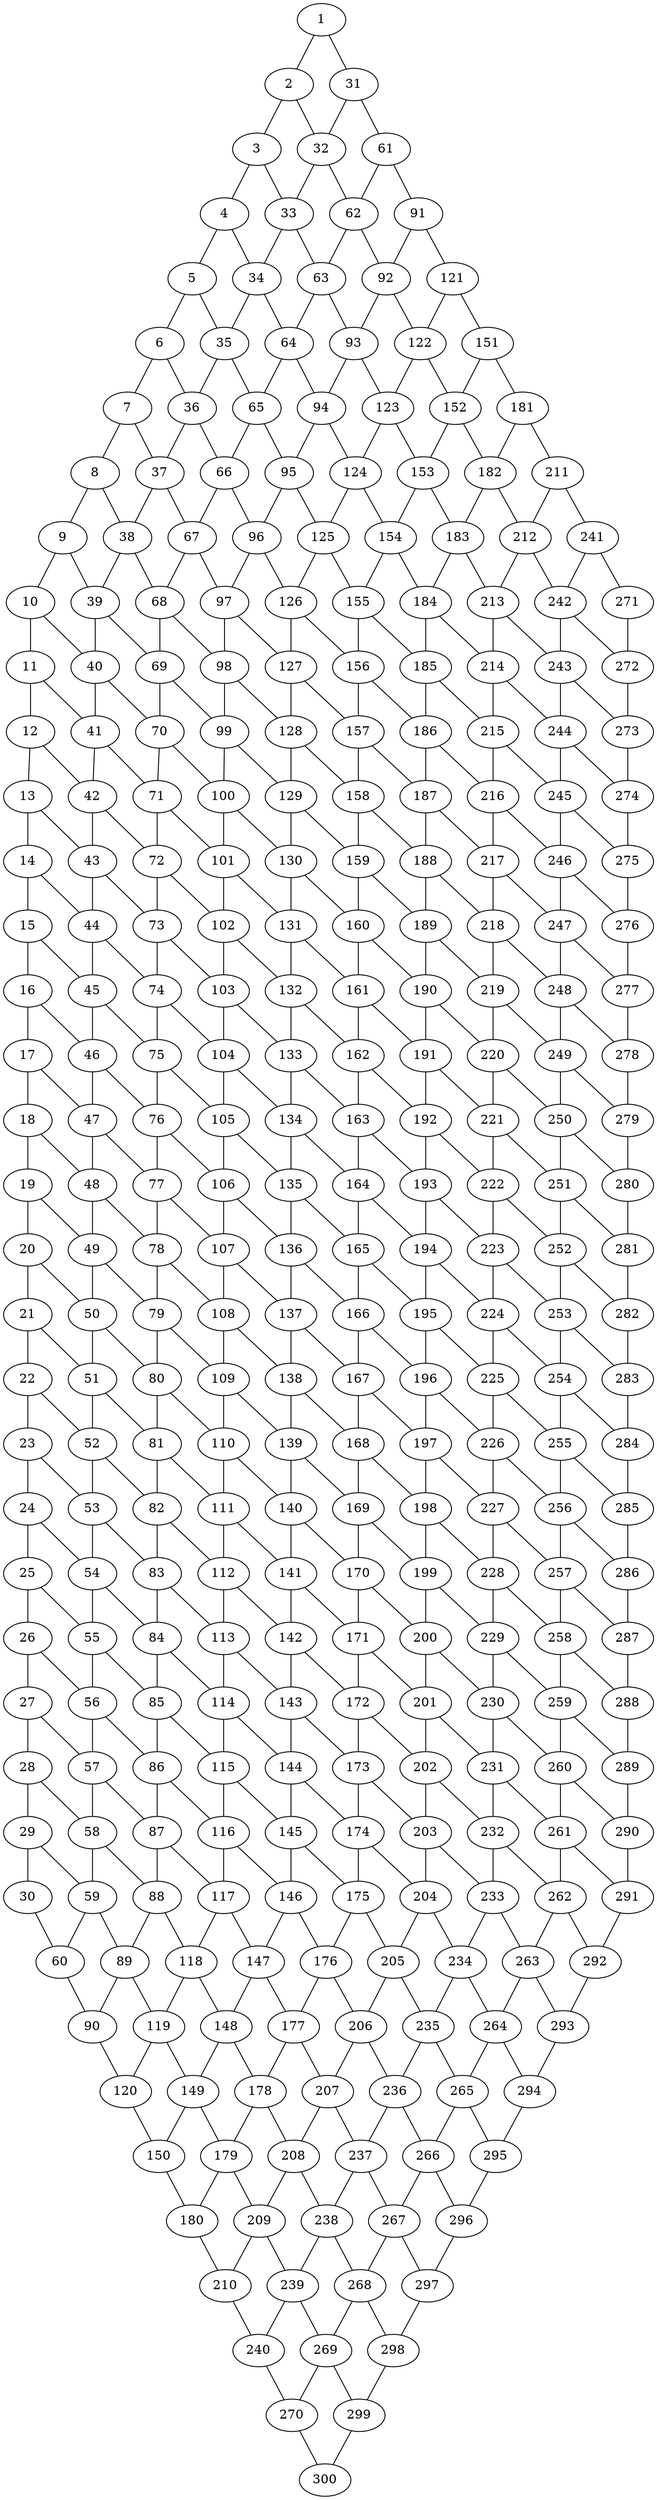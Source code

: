 graph grafoMalla{
1--2
1--31
2--3
2--32
3--4
3--33
4--5
4--34
5--6
5--35
6--7
6--36
7--8
7--37
8--9
8--38
9--10
9--39
10--11
10--40
11--12
11--41
12--13
12--42
13--14
13--43
14--15
14--44
15--16
15--45
16--17
16--46
17--18
17--47
18--19
18--48
19--20
19--49
20--21
20--50
21--22
21--51
22--23
22--52
23--24
23--53
24--25
24--54
25--26
25--55
26--27
26--56
27--28
27--57
28--29
28--58
29--30
29--59
30--60
31--32
31--61
32--33
32--62
33--34
33--63
34--35
34--64
35--36
35--65
36--37
36--66
37--38
37--67
38--39
38--68
39--40
39--69
40--41
40--70
41--42
41--71
42--43
42--72
43--44
43--73
44--45
44--74
45--46
45--75
46--47
46--76
47--48
47--77
48--49
48--78
49--50
49--79
50--51
50--80
51--52
51--81
52--53
52--82
53--54
53--83
54--55
54--84
55--56
55--85
56--57
56--86
57--58
57--87
58--59
58--88
59--60
59--89
60--90
61--62
61--91
62--63
62--92
63--64
63--93
64--65
64--94
65--66
65--95
66--67
66--96
67--68
67--97
68--69
68--98
69--70
69--99
70--71
70--100
71--72
71--101
72--73
72--102
73--74
73--103
74--75
74--104
75--76
75--105
76--77
76--106
77--78
77--107
78--79
78--108
79--80
79--109
80--81
80--110
81--82
81--111
82--83
82--112
83--84
83--113
84--85
84--114
85--86
85--115
86--87
86--116
87--88
87--117
88--89
88--118
89--90
89--119
90--120
91--92
91--121
92--93
92--122
93--94
93--123
94--95
94--124
95--96
95--125
96--97
96--126
97--98
97--127
98--99
98--128
99--100
99--129
100--101
100--130
101--102
101--131
102--103
102--132
103--104
103--133
104--105
104--134
105--106
105--135
106--107
106--136
107--108
107--137
108--109
108--138
109--110
109--139
110--111
110--140
111--112
111--141
112--113
112--142
113--114
113--143
114--115
114--144
115--116
115--145
116--117
116--146
117--118
117--147
118--119
118--148
119--120
119--149
120--150
121--122
121--151
122--123
122--152
123--124
123--153
124--125
124--154
125--126
125--155
126--127
126--156
127--128
127--157
128--129
128--158
129--130
129--159
130--131
130--160
131--132
131--161
132--133
132--162
133--134
133--163
134--135
134--164
135--136
135--165
136--137
136--166
137--138
137--167
138--139
138--168
139--140
139--169
140--141
140--170
141--142
141--171
142--143
142--172
143--144
143--173
144--145
144--174
145--146
145--175
146--147
146--176
147--148
147--177
148--149
148--178
149--150
149--179
150--180
151--152
151--181
152--153
152--182
153--154
153--183
154--155
154--184
155--156
155--185
156--157
156--186
157--158
157--187
158--159
158--188
159--160
159--189
160--161
160--190
161--162
161--191
162--163
162--192
163--164
163--193
164--165
164--194
165--166
165--195
166--167
166--196
167--168
167--197
168--169
168--198
169--170
169--199
170--171
170--200
171--172
171--201
172--173
172--202
173--174
173--203
174--175
174--204
175--176
175--205
176--177
176--206
177--178
177--207
178--179
178--208
179--180
179--209
180--210
181--182
181--211
182--183
182--212
183--184
183--213
184--185
184--214
185--186
185--215
186--187
186--216
187--188
187--217
188--189
188--218
189--190
189--219
190--191
190--220
191--192
191--221
192--193
192--222
193--194
193--223
194--195
194--224
195--196
195--225
196--197
196--226
197--198
197--227
198--199
198--228
199--200
199--229
200--201
200--230
201--202
201--231
202--203
202--232
203--204
203--233
204--205
204--234
205--206
205--235
206--207
206--236
207--208
207--237
208--209
208--238
209--210
209--239
210--240
211--212
211--241
212--213
212--242
213--214
213--243
214--215
214--244
215--216
215--245
216--217
216--246
217--218
217--247
218--219
218--248
219--220
219--249
220--221
220--250
221--222
221--251
222--223
222--252
223--224
223--253
224--225
224--254
225--226
225--255
226--227
226--256
227--228
227--257
228--229
228--258
229--230
229--259
230--231
230--260
231--232
231--261
232--233
232--262
233--234
233--263
234--235
234--264
235--236
235--265
236--237
236--266
237--238
237--267
238--239
238--268
239--240
239--269
240--270
241--242
241--271
242--243
242--272
243--244
243--273
244--245
244--274
245--246
245--275
246--247
246--276
247--248
247--277
248--249
248--278
249--250
249--279
250--251
250--280
251--252
251--281
252--253
252--282
253--254
253--283
254--255
254--284
255--256
255--285
256--257
256--286
257--258
257--287
258--259
258--288
259--260
259--289
260--261
260--290
261--262
261--291
262--263
262--292
263--264
263--293
264--265
264--294
265--266
265--295
266--267
266--296
267--268
267--297
268--269
268--298
269--270
269--299
270--300
271--272
272--273
273--274
274--275
275--276
276--277
277--278
278--279
279--280
280--281
281--282
282--283
283--284
284--285
285--286
286--287
287--288
288--289
289--290
290--291
291--292
292--293
293--294
294--295
295--296
296--297
297--298
298--299
299--300
}
